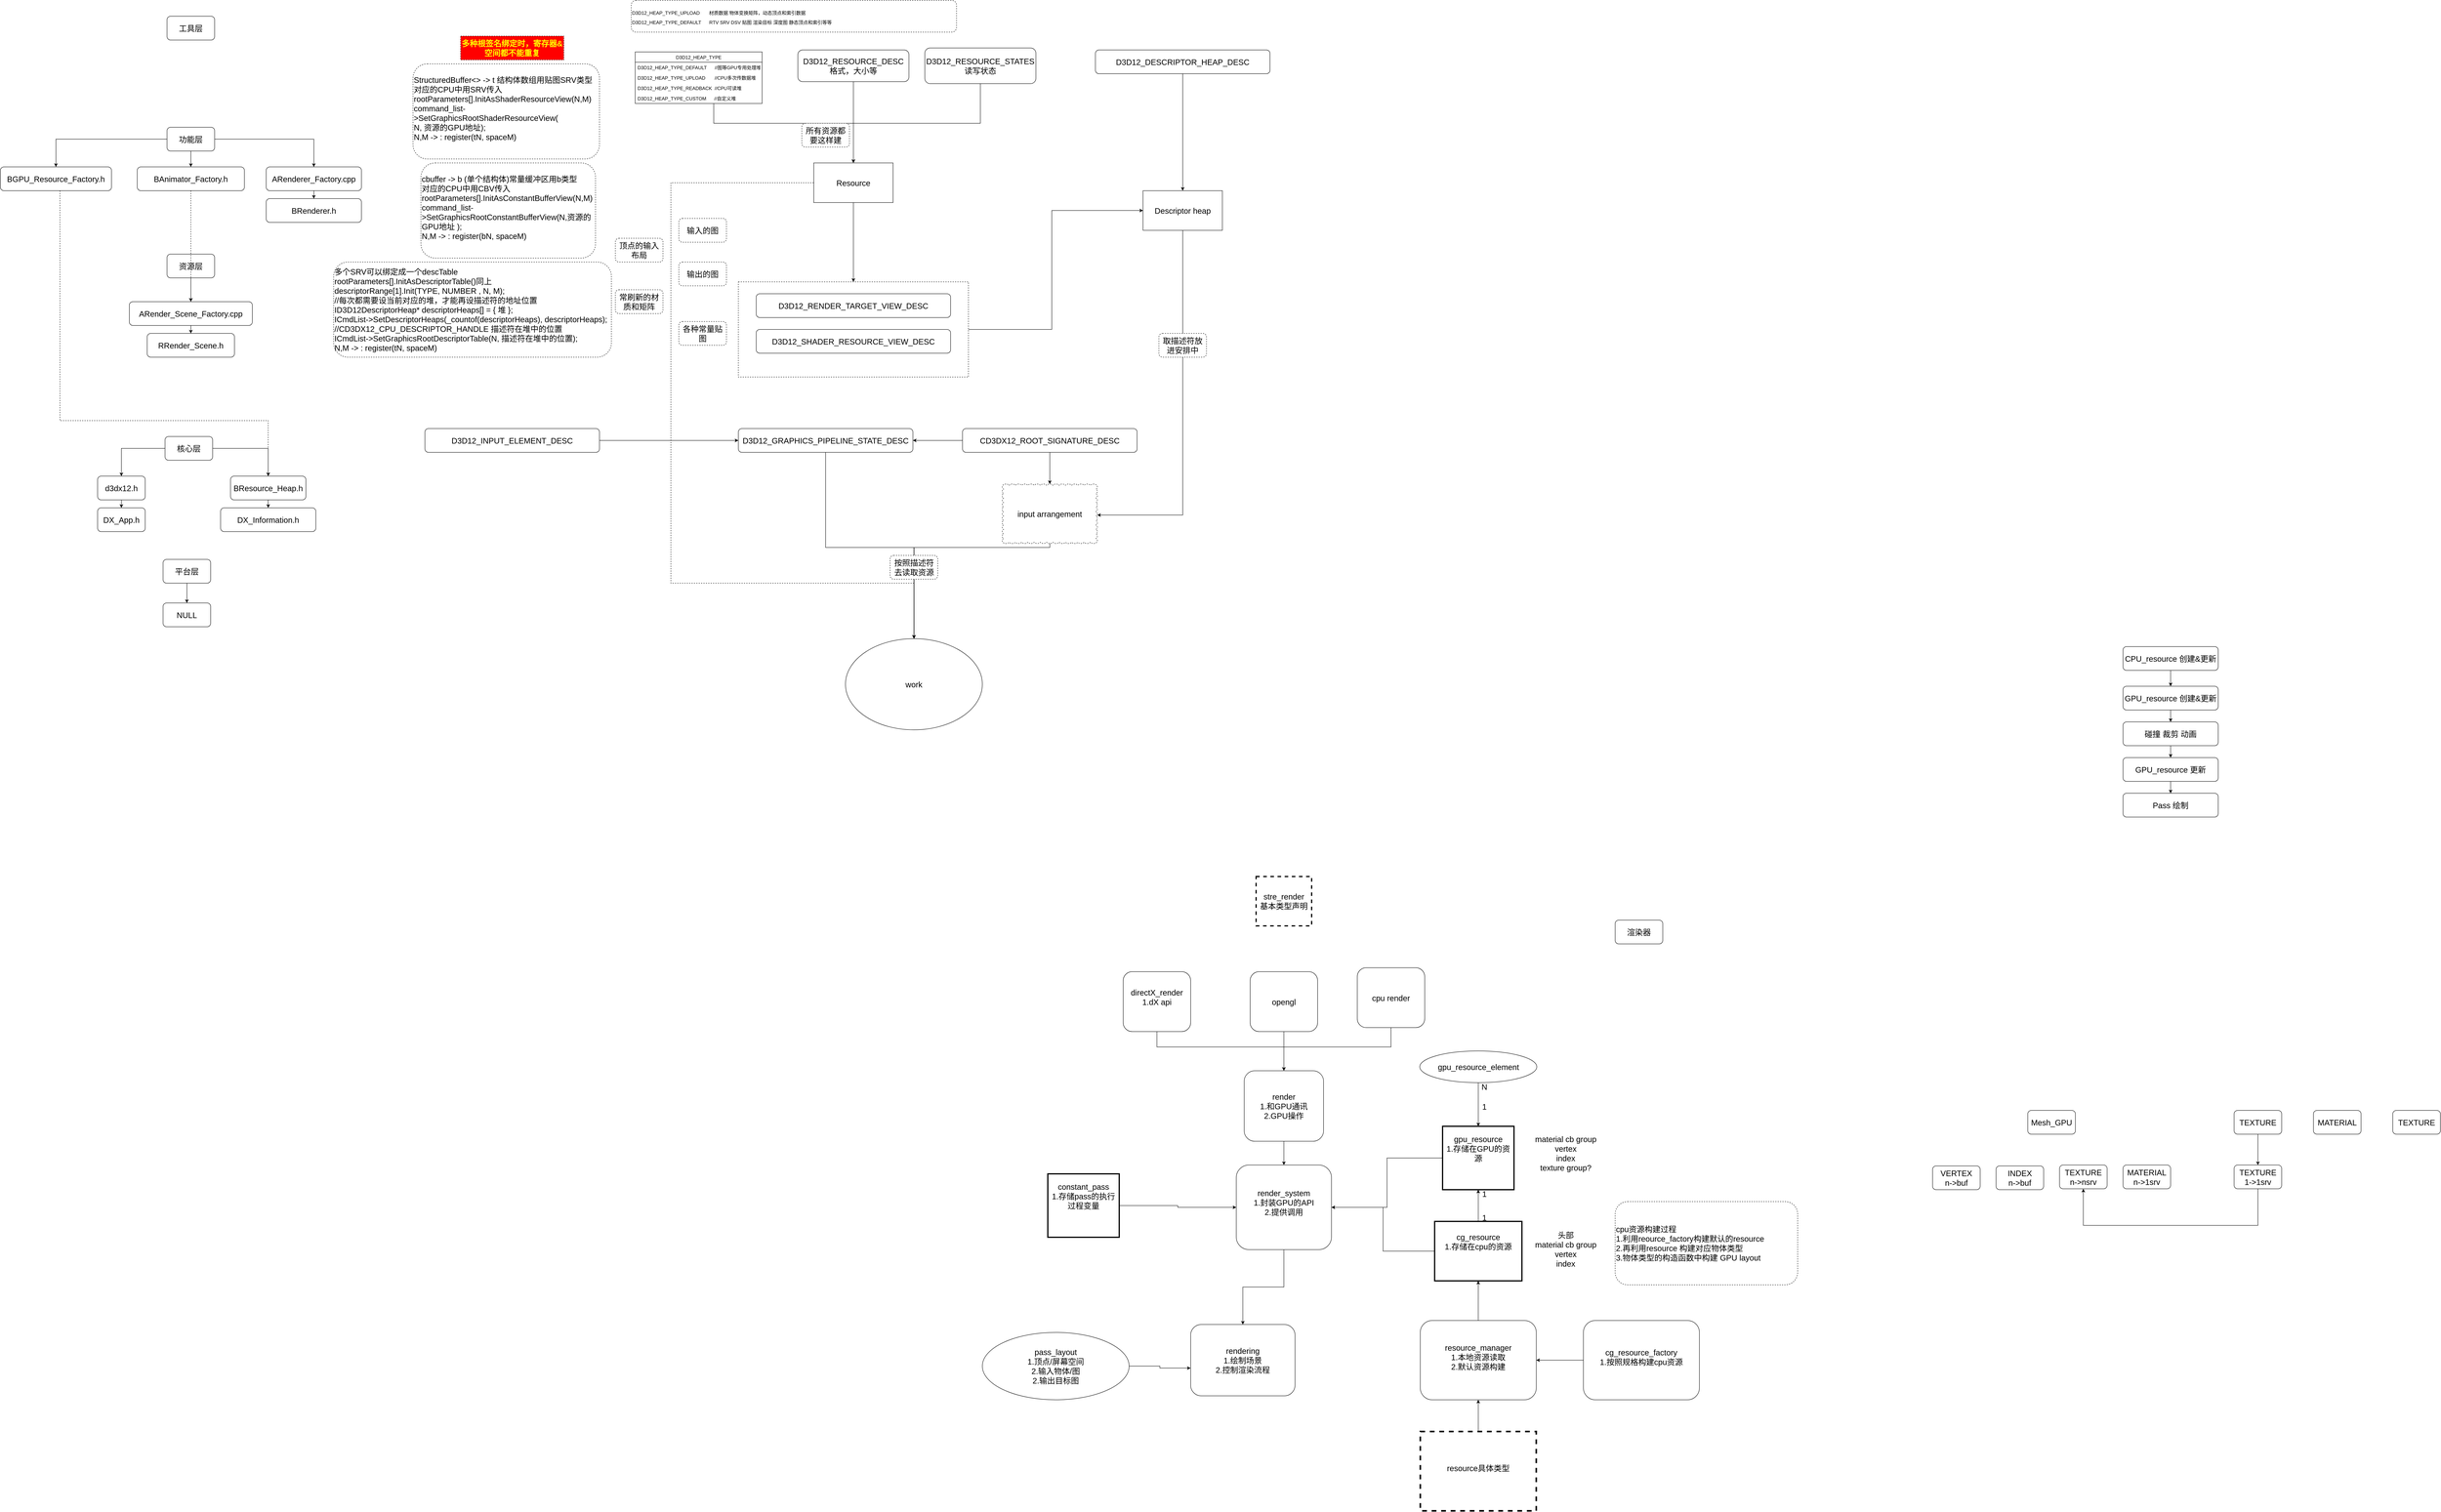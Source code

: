 <mxfile version="13.0.3" type="device"><diagram id="6JqnwliyWw9I_xhXVjit" name="Page-1"><mxGraphModel dx="1755" dy="672" grid="1" gridSize="10" guides="1" tooltips="1" connect="1" arrows="1" fold="1" page="1" pageScale="1" pageWidth="850" pageHeight="1100" math="0" shadow="0"><root><mxCell id="0"/><mxCell id="1" parent="0"/><mxCell id="bqJ5oqZKjjm7lVDQa_Bh-27" style="edgeStyle=orthogonalEdgeStyle;rounded=0;orthogonalLoop=1;jettySize=auto;html=1;fontSize=20;" parent="1" source="bqJ5oqZKjjm7lVDQa_Bh-26" target="bqJ5oqZKjjm7lVDQa_Bh-24" edge="1"><mxGeometry relative="1" as="geometry"><Array as="points"><mxPoint x="2580" y="850"/><mxPoint x="2580" y="550"/></Array></mxGeometry></mxCell><mxCell id="bqJ5oqZKjjm7lVDQa_Bh-26" value="" style="verticalLabelPosition=bottom;verticalAlign=top;html=1;shape=mxgraph.basic.rect;fillColor2=none;strokeWidth=1;size=20;indent=5;fontSize=20;dashed=1;" parent="1" vertex="1"><mxGeometry x="1790" y="730" width="580" height="240" as="geometry"/></mxCell><mxCell id="32Vo-1ChROCYY1-v5yn5-1" value="&lt;p class=&quot;MsoNormal&quot;&gt;&lt;span style=&quot;mso-spacerun:'yes';font-family:宋体;mso-ascii-font-family:Calibri;&lt;br/&gt;mso-hansi-font-family:Calibri;mso-bidi-font-family:'Times New Roman';&quot;&gt;&lt;font style=&quot;font-size: 20px;&quot;&gt;工具层&lt;/font&gt;&lt;/span&gt;&lt;/p&gt;" style="rounded=1;whiteSpace=wrap;html=1;" parent="1" vertex="1"><mxGeometry x="350" y="60" width="120" height="60" as="geometry"/></mxCell><mxCell id="32Vo-1ChROCYY1-v5yn5-36" value="" style="edgeStyle=orthogonalEdgeStyle;rounded=0;orthogonalLoop=1;jettySize=auto;html=1;fontSize=20;" parent="1" source="32Vo-1ChROCYY1-v5yn5-3" target="32Vo-1ChROCYY1-v5yn5-35" edge="1"><mxGeometry relative="1" as="geometry"/></mxCell><mxCell id="32Vo-1ChROCYY1-v5yn5-37" style="edgeStyle=orthogonalEdgeStyle;rounded=0;orthogonalLoop=1;jettySize=auto;html=1;fontSize=20;" parent="1" source="32Vo-1ChROCYY1-v5yn5-3" target="32Vo-1ChROCYY1-v5yn5-33" edge="1"><mxGeometry relative="1" as="geometry"/></mxCell><mxCell id="32Vo-1ChROCYY1-v5yn5-39" value="" style="edgeStyle=orthogonalEdgeStyle;rounded=0;orthogonalLoop=1;jettySize=auto;html=1;fontSize=20;" parent="1" source="32Vo-1ChROCYY1-v5yn5-3" target="32Vo-1ChROCYY1-v5yn5-38" edge="1"><mxGeometry relative="1" as="geometry"/></mxCell><mxCell id="32Vo-1ChROCYY1-v5yn5-3" value="&lt;p class=&quot;MsoNormal&quot;&gt;&lt;span style=&quot;font-size: 20px;&quot;&gt;功能层&lt;/span&gt;&lt;br&gt;&lt;/p&gt;" style="rounded=1;whiteSpace=wrap;html=1;" parent="1" vertex="1"><mxGeometry x="350" y="340" width="120" height="60" as="geometry"/></mxCell><mxCell id="32Vo-1ChROCYY1-v5yn5-24" value="" style="edgeStyle=orthogonalEdgeStyle;rounded=0;orthogonalLoop=1;jettySize=auto;html=1;fontSize=20;" parent="1" source="32Vo-1ChROCYY1-v5yn5-5" target="32Vo-1ChROCYY1-v5yn5-23" edge="1"><mxGeometry relative="1" as="geometry"/></mxCell><mxCell id="32Vo-1ChROCYY1-v5yn5-41" value="" style="edgeStyle=orthogonalEdgeStyle;rounded=0;orthogonalLoop=1;jettySize=auto;html=1;fontSize=20;" parent="1" source="32Vo-1ChROCYY1-v5yn5-5" target="32Vo-1ChROCYY1-v5yn5-40" edge="1"><mxGeometry relative="1" as="geometry"/></mxCell><mxCell id="32Vo-1ChROCYY1-v5yn5-5" value="&lt;p class=&quot;MsoNormal&quot;&gt;&lt;span style=&quot;font-size: 20px;&quot;&gt;资源层&lt;/span&gt;&lt;br&gt;&lt;/p&gt;" style="rounded=1;whiteSpace=wrap;html=1;" parent="1" vertex="1"><mxGeometry x="350" y="660" width="120" height="60" as="geometry"/></mxCell><mxCell id="32Vo-1ChROCYY1-v5yn5-14" value="" style="edgeStyle=orthogonalEdgeStyle;rounded=0;orthogonalLoop=1;jettySize=auto;html=1;fontSize=20;" parent="1" source="32Vo-1ChROCYY1-v5yn5-7" target="32Vo-1ChROCYY1-v5yn5-13" edge="1"><mxGeometry relative="1" as="geometry"/></mxCell><mxCell id="32Vo-1ChROCYY1-v5yn5-16" value="" style="edgeStyle=orthogonalEdgeStyle;rounded=0;orthogonalLoop=1;jettySize=auto;html=1;fontSize=20;" parent="1" source="32Vo-1ChROCYY1-v5yn5-7" target="32Vo-1ChROCYY1-v5yn5-15" edge="1"><mxGeometry relative="1" as="geometry"/></mxCell><mxCell id="32Vo-1ChROCYY1-v5yn5-18" value="" style="edgeStyle=orthogonalEdgeStyle;rounded=0;orthogonalLoop=1;jettySize=auto;html=1;fontSize=20;" parent="1" source="32Vo-1ChROCYY1-v5yn5-7" target="32Vo-1ChROCYY1-v5yn5-17" edge="1"><mxGeometry relative="1" as="geometry"/></mxCell><mxCell id="32Vo-1ChROCYY1-v5yn5-31" style="edgeStyle=orthogonalEdgeStyle;rounded=0;orthogonalLoop=1;jettySize=auto;html=1;fontSize=20;" parent="1" source="32Vo-1ChROCYY1-v5yn5-7" target="32Vo-1ChROCYY1-v5yn5-30" edge="1"><mxGeometry relative="1" as="geometry"/></mxCell><mxCell id="bqJ5oqZKjjm7lVDQa_Bh-20" style="edgeStyle=orthogonalEdgeStyle;rounded=0;orthogonalLoop=1;jettySize=auto;html=1;fontSize=20;" parent="1" source="bqJ5oqZKjjm7lVDQa_Bh-15" target="bqJ5oqZKjjm7lVDQa_Bh-12" edge="1"><mxGeometry relative="1" as="geometry"><Array as="points"><mxPoint x="1728" y="330"/><mxPoint x="2080" y="330"/></Array></mxGeometry></mxCell><mxCell id="32Vo-1ChROCYY1-v5yn5-7" value="&lt;p class=&quot;MsoNormal&quot;&gt;&lt;span style=&quot;font-size: 20px;&quot;&gt;核心层&lt;/span&gt;&lt;br&gt;&lt;/p&gt;" style="rounded=1;whiteSpace=wrap;html=1;" parent="1" vertex="1"><mxGeometry x="345" y="1120" width="120" height="60" as="geometry"/></mxCell><mxCell id="32Vo-1ChROCYY1-v5yn5-12" value="" style="edgeStyle=orthogonalEdgeStyle;rounded=0;orthogonalLoop=1;jettySize=auto;html=1;fontSize=20;" parent="1" source="32Vo-1ChROCYY1-v5yn5-9" target="32Vo-1ChROCYY1-v5yn5-11" edge="1"><mxGeometry relative="1" as="geometry"/></mxCell><mxCell id="32Vo-1ChROCYY1-v5yn5-9" value="&lt;p class=&quot;MsoNormal&quot;&gt;&lt;span style=&quot;font-size: 20px;&quot;&gt;平台层&lt;/span&gt;&lt;br&gt;&lt;/p&gt;" style="rounded=1;whiteSpace=wrap;html=1;" parent="1" vertex="1"><mxGeometry x="340" y="1430" width="120" height="60" as="geometry"/></mxCell><mxCell id="32Vo-1ChROCYY1-v5yn5-11" value="&lt;font style=&quot;font-size: 20px;&quot;&gt;NULL&lt;/font&gt;" style="whiteSpace=wrap;html=1;rounded=1;" parent="1" vertex="1"><mxGeometry x="340" y="1540" width="120" height="60" as="geometry"/></mxCell><mxCell id="32Vo-1ChROCYY1-v5yn5-13" value="&lt;p class=&quot;MsoNormal&quot;&gt;&lt;span style=&quot;font-size: 20px;&quot;&gt;d3dx12.h&lt;/span&gt;&lt;br&gt;&lt;/p&gt;" style="rounded=1;whiteSpace=wrap;html=1;" parent="1" vertex="1"><mxGeometry x="175" y="1220" width="120" height="60" as="geometry"/></mxCell><mxCell id="32Vo-1ChROCYY1-v5yn5-15" value="&lt;p class=&quot;MsoNormal&quot;&gt;&lt;span style=&quot;font-size: 20px;&quot;&gt;DX_App.h&lt;/span&gt;&lt;br&gt;&lt;/p&gt;" style="rounded=1;whiteSpace=wrap;html=1;" parent="1" vertex="1"><mxGeometry x="175" y="1300" width="120" height="60" as="geometry"/></mxCell><mxCell id="32Vo-1ChROCYY1-v5yn5-17" value="&lt;p class=&quot;MsoNormal&quot;&gt;&lt;span style=&quot;font-size: 20px;&quot;&gt;DX_Information.h&lt;/span&gt;&lt;br&gt;&lt;/p&gt;" style="rounded=1;whiteSpace=wrap;html=1;" parent="1" vertex="1"><mxGeometry x="485" y="1300" width="240" height="60" as="geometry"/></mxCell><mxCell id="32Vo-1ChROCYY1-v5yn5-23" value="&lt;p class=&quot;MsoNormal&quot;&gt;&lt;span style=&quot;font-size: 20px;&quot;&gt;RRender_Scene.h&lt;/span&gt;&lt;br&gt;&lt;/p&gt;" style="rounded=1;whiteSpace=wrap;html=1;" parent="1" vertex="1"><mxGeometry x="300" y="860" width="220" height="60" as="geometry"/></mxCell><mxCell id="32Vo-1ChROCYY1-v5yn5-30" value="&lt;p class=&quot;MsoNormal&quot;&gt;&lt;span style=&quot;font-size: 20px;&quot;&gt;BResource_Heap.h&lt;/span&gt;&lt;br&gt;&lt;/p&gt;" style="rounded=1;whiteSpace=wrap;html=1;" parent="1" vertex="1"><mxGeometry x="510" y="1220" width="190" height="60" as="geometry"/></mxCell><mxCell id="32Vo-1ChROCYY1-v5yn5-46" style="edgeStyle=orthogonalEdgeStyle;rounded=0;orthogonalLoop=1;jettySize=auto;html=1;fontSize=20;dashed=1;" parent="1" source="32Vo-1ChROCYY1-v5yn5-33" target="32Vo-1ChROCYY1-v5yn5-30" edge="1"><mxGeometry relative="1" as="geometry"><Array as="points"><mxPoint x="80" y="1080"/><mxPoint x="605" y="1080"/></Array></mxGeometry></mxCell><mxCell id="32Vo-1ChROCYY1-v5yn5-33" value="&lt;p class=&quot;MsoNormal&quot;&gt;&lt;span style=&quot;font-size: 20px;&quot;&gt;BGPU_Resource_Factory.h&lt;/span&gt;&lt;br&gt;&lt;/p&gt;" style="rounded=1;whiteSpace=wrap;html=1;" parent="1" vertex="1"><mxGeometry x="-70" y="440" width="280" height="60" as="geometry"/></mxCell><mxCell id="32Vo-1ChROCYY1-v5yn5-47" style="edgeStyle=orthogonalEdgeStyle;rounded=0;orthogonalLoop=1;jettySize=auto;html=1;dashed=1;fontSize=20;" parent="1" source="32Vo-1ChROCYY1-v5yn5-35" target="32Vo-1ChROCYY1-v5yn5-40" edge="1"><mxGeometry relative="1" as="geometry"/></mxCell><mxCell id="32Vo-1ChROCYY1-v5yn5-35" value="&lt;p class=&quot;MsoNormal&quot;&gt;&lt;span style=&quot;font-size: 20px;&quot;&gt;BAnimator_Factory.h&lt;/span&gt;&lt;br&gt;&lt;/p&gt;" style="rounded=1;whiteSpace=wrap;html=1;" parent="1" vertex="1"><mxGeometry x="275" y="440" width="270" height="60" as="geometry"/></mxCell><mxCell id="32Vo-1ChROCYY1-v5yn5-45" value="" style="edgeStyle=orthogonalEdgeStyle;rounded=0;orthogonalLoop=1;jettySize=auto;html=1;fontSize=20;" parent="1" source="32Vo-1ChROCYY1-v5yn5-38" target="32Vo-1ChROCYY1-v5yn5-44" edge="1"><mxGeometry relative="1" as="geometry"/></mxCell><mxCell id="32Vo-1ChROCYY1-v5yn5-38" value="&lt;p class=&quot;MsoNormal&quot;&gt;&lt;span style=&quot;font-size: 20px;&quot;&gt;ARenderer_Factory.cpp&lt;/span&gt;&lt;br&gt;&lt;/p&gt;" style="rounded=1;whiteSpace=wrap;html=1;" parent="1" vertex="1"><mxGeometry x="600" y="440" width="240" height="60" as="geometry"/></mxCell><mxCell id="32Vo-1ChROCYY1-v5yn5-40" value="&lt;p class=&quot;MsoNormal&quot;&gt;&lt;span style=&quot;font-size: 20px;&quot;&gt;ARender_Scene_Factory.cpp&lt;/span&gt;&lt;br&gt;&lt;/p&gt;" style="rounded=1;whiteSpace=wrap;html=1;" parent="1" vertex="1"><mxGeometry x="255" y="780" width="310" height="60" as="geometry"/></mxCell><mxCell id="32Vo-1ChROCYY1-v5yn5-44" value="&lt;p class=&quot;MsoNormal&quot;&gt;&lt;span style=&quot;font-size: 20px;&quot;&gt;BRenderer.h&lt;/span&gt;&lt;br&gt;&lt;/p&gt;" style="rounded=1;whiteSpace=wrap;html=1;" parent="1" vertex="1"><mxGeometry x="600" y="520" width="240" height="60" as="geometry"/></mxCell><mxCell id="bqJ5oqZKjjm7lVDQa_Bh-22" style="edgeStyle=orthogonalEdgeStyle;rounded=0;orthogonalLoop=1;jettySize=auto;html=1;fontSize=20;" parent="1" source="bqJ5oqZKjjm7lVDQa_Bh-1" target="bqJ5oqZKjjm7lVDQa_Bh-12" edge="1"><mxGeometry relative="1" as="geometry"/></mxCell><mxCell id="bqJ5oqZKjjm7lVDQa_Bh-1" value="&lt;font style=&quot;font-size: 20px&quot;&gt;D3D12_RESOURCE_DESC&lt;br&gt;格式，大小等&lt;br&gt;&lt;/font&gt;" style="rounded=1;whiteSpace=wrap;html=1;" parent="1" vertex="1"><mxGeometry x="1940" y="145" width="280" height="80" as="geometry"/></mxCell><mxCell id="bqJ5oqZKjjm7lVDQa_Bh-21" style="edgeStyle=orthogonalEdgeStyle;rounded=0;orthogonalLoop=1;jettySize=auto;html=1;fontSize=20;" parent="1" source="bqJ5oqZKjjm7lVDQa_Bh-2" target="bqJ5oqZKjjm7lVDQa_Bh-12" edge="1"><mxGeometry relative="1" as="geometry"><Array as="points"><mxPoint x="2400" y="330"/><mxPoint x="2080" y="330"/></Array></mxGeometry></mxCell><mxCell id="bqJ5oqZKjjm7lVDQa_Bh-2" value="&lt;font style=&quot;font-size: 20px&quot;&gt;D3D12_RESOURCE_STATES&lt;br&gt;读写状态&lt;br&gt;&lt;/font&gt;" style="rounded=1;whiteSpace=wrap;html=1;" parent="1" vertex="1"><mxGeometry x="2260" y="140" width="280" height="90" as="geometry"/></mxCell><mxCell id="bqJ5oqZKjjm7lVDQa_Bh-4" value="&lt;font style=&quot;font-size: 20px&quot;&gt;D3D12_RENDER_TARGET_VIEW_DESC&lt;/font&gt;" style="rounded=1;whiteSpace=wrap;html=1;" parent="1" vertex="1"><mxGeometry x="1835" y="760" width="490" height="60" as="geometry"/></mxCell><mxCell id="bqJ5oqZKjjm7lVDQa_Bh-5" value="&lt;font style=&quot;font-size: 20px&quot;&gt;D3D12_SHADER_RESOURCE_VIEW_DESC&lt;/font&gt;" style="rounded=1;whiteSpace=wrap;html=1;" parent="1" vertex="1"><mxGeometry x="1835" y="850" width="490" height="60" as="geometry"/></mxCell><mxCell id="bqJ5oqZKjjm7lVDQa_Bh-25" style="edgeStyle=orthogonalEdgeStyle;rounded=0;orthogonalLoop=1;jettySize=auto;html=1;fontSize=20;" parent="1" source="bqJ5oqZKjjm7lVDQa_Bh-7" target="bqJ5oqZKjjm7lVDQa_Bh-24" edge="1"><mxGeometry relative="1" as="geometry"/></mxCell><mxCell id="bqJ5oqZKjjm7lVDQa_Bh-7" value="&lt;font style=&quot;font-size: 20px&quot;&gt;D3D12_DESCRIPTOR_HEAP_DESC&lt;/font&gt;" style="rounded=1;whiteSpace=wrap;html=1;" parent="1" vertex="1"><mxGeometry x="2690" y="145" width="440" height="60" as="geometry"/></mxCell><mxCell id="bqJ5oqZKjjm7lVDQa_Bh-11" style="edgeStyle=orthogonalEdgeStyle;rounded=0;orthogonalLoop=1;jettySize=auto;html=1;" parent="1" source="bqJ5oqZKjjm7lVDQa_Bh-9" target="bqJ5oqZKjjm7lVDQa_Bh-10" edge="1"><mxGeometry relative="1" as="geometry"/></mxCell><mxCell id="bqJ5oqZKjjm7lVDQa_Bh-30" style="edgeStyle=orthogonalEdgeStyle;rounded=0;orthogonalLoop=1;jettySize=auto;html=1;fontSize=20;" parent="1" source="bqJ5oqZKjjm7lVDQa_Bh-9" target="bqJ5oqZKjjm7lVDQa_Bh-29" edge="1"><mxGeometry relative="1" as="geometry"/></mxCell><mxCell id="bqJ5oqZKjjm7lVDQa_Bh-9" value="&lt;font style=&quot;font-size: 20px&quot;&gt;CD3DX12_ROOT_SIGNATURE_DESC&lt;/font&gt;" style="rounded=1;whiteSpace=wrap;html=1;" parent="1" vertex="1"><mxGeometry x="2355" y="1100" width="440" height="60" as="geometry"/></mxCell><mxCell id="bqJ5oqZKjjm7lVDQa_Bh-46" style="edgeStyle=orthogonalEdgeStyle;rounded=0;orthogonalLoop=1;jettySize=auto;html=1;entryX=0.5;entryY=0;entryDx=0;entryDy=0;fontSize=20;" parent="1" source="bqJ5oqZKjjm7lVDQa_Bh-10" target="bqJ5oqZKjjm7lVDQa_Bh-37" edge="1"><mxGeometry relative="1" as="geometry"><Array as="points"><mxPoint x="2010" y="1400"/><mxPoint x="2233" y="1400"/></Array></mxGeometry></mxCell><mxCell id="bqJ5oqZKjjm7lVDQa_Bh-10" value="&lt;font style=&quot;font-size: 20px&quot;&gt;D3D12_GRAPHICS_PIPELINE_STATE_DESC&lt;/font&gt;" style="rounded=1;whiteSpace=wrap;html=1;" parent="1" vertex="1"><mxGeometry x="1790" y="1100" width="440" height="60" as="geometry"/></mxCell><mxCell id="bqJ5oqZKjjm7lVDQa_Bh-34" style="edgeStyle=orthogonalEdgeStyle;rounded=0;orthogonalLoop=1;jettySize=auto;html=1;fontSize=20;" parent="1" source="bqJ5oqZKjjm7lVDQa_Bh-12" target="bqJ5oqZKjjm7lVDQa_Bh-26" edge="1"><mxGeometry relative="1" as="geometry"/></mxCell><mxCell id="bqJ5oqZKjjm7lVDQa_Bh-36" style="edgeStyle=orthogonalEdgeStyle;rounded=0;orthogonalLoop=1;jettySize=auto;html=1;fontSize=20;dashed=1;entryX=0.5;entryY=0;entryDx=0;entryDy=0;" parent="1" source="bqJ5oqZKjjm7lVDQa_Bh-12" target="bqJ5oqZKjjm7lVDQa_Bh-37" edge="1"><mxGeometry relative="1" as="geometry"><mxPoint x="1670" y="1260" as="targetPoint"/><Array as="points"><mxPoint x="1620" y="480"/><mxPoint x="1620" y="1490"/><mxPoint x="2233" y="1490"/></Array></mxGeometry></mxCell><mxCell id="bqJ5oqZKjjm7lVDQa_Bh-12" value="&lt;font style=&quot;font-size: 20px&quot;&gt;Resource&lt;br&gt;&lt;/font&gt;" style="rounded=0;whiteSpace=wrap;html=1;" parent="1" vertex="1"><mxGeometry x="1980" y="430" width="200" height="100" as="geometry"/></mxCell><mxCell id="bqJ5oqZKjjm7lVDQa_Bh-31" style="edgeStyle=orthogonalEdgeStyle;rounded=0;orthogonalLoop=1;jettySize=auto;html=1;entryX=0.998;entryY=0.522;entryDx=0;entryDy=0;entryPerimeter=0;fontSize=20;" parent="1" source="bqJ5oqZKjjm7lVDQa_Bh-24" target="bqJ5oqZKjjm7lVDQa_Bh-29" edge="1"><mxGeometry relative="1" as="geometry"><Array as="points"><mxPoint x="2910" y="1318"/></Array></mxGeometry></mxCell><mxCell id="bqJ5oqZKjjm7lVDQa_Bh-24" value="&lt;span style=&quot;font-size: 20px&quot;&gt;Descriptor heap&lt;/span&gt;" style="rounded=0;whiteSpace=wrap;html=1;" parent="1" vertex="1"><mxGeometry x="2810" y="500" width="200" height="100" as="geometry"/></mxCell><mxCell id="bqJ5oqZKjjm7lVDQa_Bh-39" style="edgeStyle=orthogonalEdgeStyle;rounded=0;orthogonalLoop=1;jettySize=auto;html=1;fontSize=20;" parent="1" source="bqJ5oqZKjjm7lVDQa_Bh-29" target="bqJ5oqZKjjm7lVDQa_Bh-37" edge="1"><mxGeometry relative="1" as="geometry"><Array as="points"><mxPoint x="2575" y="1400"/><mxPoint x="2233" y="1400"/></Array></mxGeometry></mxCell><mxCell id="bqJ5oqZKjjm7lVDQa_Bh-29" value="input arrangement" style="whiteSpace=wrap;html=1;shape=mxgraph.basic.cloud_rect;dashed=1;fontSize=20;" parent="1" vertex="1"><mxGeometry x="2455" y="1240" width="240" height="150" as="geometry"/></mxCell><mxCell id="bqJ5oqZKjjm7lVDQa_Bh-33" value="取描述符放进安排中" style="rounded=1;whiteSpace=wrap;html=1;dashed=1;fontSize=20;" parent="1" vertex="1"><mxGeometry x="2850" y="860" width="120" height="60" as="geometry"/></mxCell><mxCell id="bqJ5oqZKjjm7lVDQa_Bh-37" value="work" style="ellipse;whiteSpace=wrap;html=1;fontSize=20;" parent="1" vertex="1"><mxGeometry x="2060" y="1630" width="345" height="230" as="geometry"/></mxCell><mxCell id="bqJ5oqZKjjm7lVDQa_Bh-40" value="按照描述符去读取资源" style="rounded=1;whiteSpace=wrap;html=1;fontSize=20;dashed=1;" parent="1" vertex="1"><mxGeometry x="2172.5" y="1420" width="120" height="60" as="geometry"/></mxCell><mxCell id="bqJ5oqZKjjm7lVDQa_Bh-15" value="D3D12_HEAP_TYPE" style="swimlane;fontStyle=0;childLayout=stackLayout;horizontal=1;startSize=26;fillColor=none;horizontalStack=0;resizeParent=1;resizeParentMax=0;resizeLast=0;collapsible=1;marginBottom=0;" parent="1" vertex="1"><mxGeometry x="1530" y="150" width="320" height="130" as="geometry"/></mxCell><mxCell id="bqJ5oqZKjjm7lVDQa_Bh-16" value="D3D12_HEAP_TYPE_DEFAULT      //图等GPU专用处理堆" style="text;strokeColor=none;fillColor=none;align=left;verticalAlign=top;spacingLeft=4;spacingRight=4;overflow=hidden;rotatable=0;points=[[0,0.5],[1,0.5]];portConstraint=eastwest;" parent="bqJ5oqZKjjm7lVDQa_Bh-15" vertex="1"><mxGeometry y="26" width="320" height="26" as="geometry"/></mxCell><mxCell id="bqJ5oqZKjjm7lVDQa_Bh-17" value="D3D12_HEAP_TYPE_UPLOAD       //CPU多次传数据堆" style="text;strokeColor=none;fillColor=none;align=left;verticalAlign=top;spacingLeft=4;spacingRight=4;overflow=hidden;rotatable=0;points=[[0,0.5],[1,0.5]];portConstraint=eastwest;" parent="bqJ5oqZKjjm7lVDQa_Bh-15" vertex="1"><mxGeometry y="52" width="320" height="26" as="geometry"/></mxCell><mxCell id="bqJ5oqZKjjm7lVDQa_Bh-18" value="D3D12_HEAP_TYPE_READBACK  //CPU可读堆" style="text;strokeColor=none;fillColor=none;align=left;verticalAlign=top;spacingLeft=4;spacingRight=4;overflow=hidden;rotatable=0;points=[[0,0.5],[1,0.5]];portConstraint=eastwest;" parent="bqJ5oqZKjjm7lVDQa_Bh-15" vertex="1"><mxGeometry y="78" width="320" height="26" as="geometry"/></mxCell><mxCell id="bqJ5oqZKjjm7lVDQa_Bh-19" value="D3D12_HEAP_TYPE_CUSTOM      //自定义堆" style="text;strokeColor=none;fillColor=none;align=left;verticalAlign=top;spacingLeft=4;spacingRight=4;overflow=hidden;rotatable=0;points=[[0,0.5],[1,0.5]];portConstraint=eastwest;" parent="bqJ5oqZKjjm7lVDQa_Bh-15" vertex="1"><mxGeometry y="104" width="320" height="26" as="geometry"/></mxCell><mxCell id="bqJ5oqZKjjm7lVDQa_Bh-41" value="&lt;span style=&quot;font-size: 12px&quot;&gt;D3D12_HEAP_TYPE_UPLOAD&amp;nbsp; &amp;nbsp; &amp;nbsp; &amp;nbsp;材质数据 物体变换矩阵，动态顶点和索引数据&lt;br&gt;&lt;/span&gt;&lt;span style=&quot;font-size: 12px&quot;&gt;D3D12_HEAP_TYPE_DEFAULT&amp;nbsp; &amp;nbsp; &amp;nbsp; RTV SRV DSV 贴图 渲染目标 深度图 静态顶点和索引等等&lt;/span&gt;&lt;span style=&quot;font-size: 12px&quot;&gt;&lt;br&gt;&lt;/span&gt;" style="rounded=1;whiteSpace=wrap;html=1;dashed=1;fontSize=20;align=left;" parent="1" vertex="1"><mxGeometry x="1520" y="20" width="820" height="80" as="geometry"/></mxCell><mxCell id="bqJ5oqZKjjm7lVDQa_Bh-45" style="edgeStyle=orthogonalEdgeStyle;rounded=0;orthogonalLoop=1;jettySize=auto;html=1;fontSize=20;" parent="1" source="bqJ5oqZKjjm7lVDQa_Bh-43" target="bqJ5oqZKjjm7lVDQa_Bh-10" edge="1"><mxGeometry relative="1" as="geometry"/></mxCell><mxCell id="bqJ5oqZKjjm7lVDQa_Bh-43" value="&lt;span style=&quot;font-size: 20px ; text-align: left&quot;&gt;D3D12_INPUT_ELEMENT_DESC&lt;/span&gt;" style="rounded=1;whiteSpace=wrap;html=1;" parent="1" vertex="1"><mxGeometry x="1000" y="1100" width="440" height="60" as="geometry"/></mxCell><mxCell id="bqJ5oqZKjjm7lVDQa_Bh-47" value="顶点的输入布局" style="rounded=1;whiteSpace=wrap;html=1;dashed=1;fontSize=20;" parent="1" vertex="1"><mxGeometry x="1480" y="620" width="120" height="60" as="geometry"/></mxCell><mxCell id="bqJ5oqZKjjm7lVDQa_Bh-48" value="输出的图" style="rounded=1;whiteSpace=wrap;html=1;dashed=1;fontSize=20;" parent="1" vertex="1"><mxGeometry x="1640" y="680" width="120" height="60" as="geometry"/></mxCell><mxCell id="bqJ5oqZKjjm7lVDQa_Bh-49" value="常刷新的材质和矩阵" style="rounded=1;whiteSpace=wrap;html=1;dashed=1;fontSize=20;" parent="1" vertex="1"><mxGeometry x="1480" y="750" width="120" height="60" as="geometry"/></mxCell><mxCell id="bqJ5oqZKjjm7lVDQa_Bh-50" value="各种常量贴图" style="rounded=1;whiteSpace=wrap;html=1;dashed=1;fontSize=20;" parent="1" vertex="1"><mxGeometry x="1640" y="830" width="120" height="60" as="geometry"/></mxCell><mxCell id="bqJ5oqZKjjm7lVDQa_Bh-54" value="输入的图" style="rounded=1;whiteSpace=wrap;html=1;dashed=1;fontSize=20;" parent="1" vertex="1"><mxGeometry x="1640" y="570" width="120" height="60" as="geometry"/></mxCell><mxCell id="bqJ5oqZKjjm7lVDQa_Bh-56" value="所有资源都要这样建" style="rounded=1;whiteSpace=wrap;html=1;dashed=1;fontSize=20;" parent="1" vertex="1"><mxGeometry x="1950" y="330" width="120" height="60" as="geometry"/></mxCell><mxCell id="ugb6irHMdCluiZNt-ql1-1" value="&lt;font&gt;&lt;span style=&quot;font-size: 20px&quot;&gt;StructuredBuffer&amp;lt;&amp;gt; -&amp;gt; t 结构体数组用贴图SRV类型&lt;/span&gt;&lt;br&gt;&lt;span style=&quot;font-size: 20px&quot;&gt;对应的CPU中用SRV传入&lt;/span&gt;&lt;br&gt;&lt;span style=&quot;font-size: 20px&quot;&gt;rootParameters[].InitAsShaderResourceView(N,M)&lt;br&gt;&lt;/span&gt;&lt;div&gt;&lt;span style=&quot;font-size: 20px&quot;&gt;&lt;span&gt;&#9;&#9;&#9;&#9;&lt;/span&gt;command_list-&amp;gt;SetGraphicsRootShaderResourceView(&lt;/span&gt;&lt;/div&gt;&lt;div&gt;&lt;span style=&quot;font-size: 20px&quot;&gt;&lt;span&gt;&#9;&#9;&#9;&#9;&#9;&lt;/span&gt;N, 资源的GPU地址);&lt;/span&gt;&lt;/div&gt;&lt;span style=&quot;font-size: 20px&quot;&gt;N,M -&amp;gt;&amp;nbsp;: register(tN, spaceM)&lt;/span&gt;&lt;br&gt;&lt;br&gt;&lt;/font&gt;" style="rounded=1;whiteSpace=wrap;html=1;dashed=1;align=left;" parent="1" vertex="1"><mxGeometry x="970" y="180" width="470" height="240" as="geometry"/></mxCell><mxCell id="ugb6irHMdCluiZNt-ql1-3" value="&lt;font&gt;&lt;span style=&quot;font-size: 20px&quot;&gt;cbuffer -&amp;gt; b (单个结构体)常量缓冲区用b类型&lt;/span&gt;&lt;br&gt;&lt;span style=&quot;font-size: 20px&quot;&gt;对应的CPU中用CBV传入&lt;/span&gt;&lt;br&gt;&lt;span style=&quot;font-size: 20px&quot;&gt;rootParameters[].InitAsConstantBufferView&lt;/span&gt;&lt;span style=&quot;font-size: 20px&quot;&gt;(N,M)&lt;br&gt;&lt;/span&gt;&lt;div&gt;&lt;span style=&quot;font-size: 20px&quot;&gt;command_list-&amp;gt;SetGraphicsRootConstantBufferView(N,资源的GPU地址 );&lt;/span&gt;&lt;/div&gt;&lt;span style=&quot;font-size: 20px&quot;&gt;N,M -&amp;gt;&amp;nbsp;: register(bN, spaceM)&lt;/span&gt;&lt;br&gt;&lt;br&gt;&lt;/font&gt;" style="rounded=1;whiteSpace=wrap;html=1;dashed=1;align=left;" parent="1" vertex="1"><mxGeometry x="990" y="430" width="440" height="240" as="geometry"/></mxCell><mxCell id="ugb6irHMdCluiZNt-ql1-4" value="&lt;font&gt;&lt;span style=&quot;font-size: 20px&quot;&gt;多个SRV可以绑定成一个descTable&lt;br&gt;rootParameters[].InitAsDescriptorTable()同上&lt;/span&gt;&lt;br&gt;&lt;span style=&quot;font-size: 20px&quot;&gt;descriptorRange[1].Init(TYPE, NUMBER , N, M);&lt;br&gt;&lt;/span&gt;&lt;font style=&quot;font-size: 20px&quot;&gt;//每次都需要设当前对应的堆，才能再设描述符的地址位置&lt;/font&gt;&lt;br&gt;&lt;div&gt;&lt;div&gt;&lt;span style=&quot;font-size: 20px&quot;&gt;ID3D12DescriptorHeap* descriptorHeaps[] = { 堆 };&lt;/span&gt;&lt;/div&gt;&lt;div&gt;&lt;span style=&quot;font-size: 20px&quot;&gt;ICmdList-&amp;gt;SetDescriptorHeaps(_countof(descriptorHeaps), descriptorHeaps);&lt;/span&gt;&lt;/div&gt;&lt;div&gt;&lt;span style=&quot;font-size: 20px&quot;&gt;//CD3DX12_CPU_DESCRIPTOR_HANDLE 描述符在堆中的位置&lt;/span&gt;&lt;br&gt;&lt;/div&gt;&lt;div&gt;&lt;span style=&quot;font-size: 20px&quot;&gt;ICmdList-&amp;gt;SetGraphicsRootDescriptorTable(N, 描述符在堆中的位置);&lt;/span&gt;&lt;br&gt;&lt;/div&gt;&lt;/div&gt;&lt;span style=&quot;font-size: 20px&quot;&gt;N,M -&amp;gt;&amp;nbsp;: register(tN, spaceM)&lt;/span&gt;&lt;br&gt;&lt;/font&gt;" style="rounded=1;whiteSpace=wrap;html=1;dashed=1;align=left;" parent="1" vertex="1"><mxGeometry x="770" y="680" width="700" height="240" as="geometry"/></mxCell><mxCell id="ugb6irHMdCluiZNt-ql1-6" value="&lt;font style=&quot;font-size: 20px&quot; color=&quot;#ffff00&quot;&gt;&lt;b&gt;多种根签名绑定时，寄存器&amp;amp;空间都不能重复&lt;/b&gt;&lt;/font&gt;" style="rounded=0;whiteSpace=wrap;html=1;dashed=1;fillColor=#FF0000;" parent="1" vertex="1"><mxGeometry x="1090" y="110" width="260" height="60" as="geometry"/></mxCell><mxCell id="EYibp0jeZ54_EaAnlyPJ-2" value="&lt;font style=&quot;font-size: 20px&quot;&gt;rendering&lt;br&gt;1.绘制场景&lt;br&gt;2.控制渲染流程&lt;br&gt;&lt;/font&gt;" style="whiteSpace=wrap;html=1;rounded=1;" parent="1" vertex="1"><mxGeometry x="2930" y="3360" width="263.08" height="180" as="geometry"/></mxCell><mxCell id="EYibp0jeZ54_EaAnlyPJ-8" value="" style="edgeStyle=orthogonalEdgeStyle;rounded=0;orthogonalLoop=1;jettySize=auto;html=1;" parent="1" source="EYibp0jeZ54_EaAnlyPJ-4" target="EYibp0jeZ54_EaAnlyPJ-7" edge="1"><mxGeometry relative="1" as="geometry"/></mxCell><mxCell id="EYibp0jeZ54_EaAnlyPJ-4" value="&lt;font style=&quot;font-size: 20px&quot;&gt;render&lt;br&gt;1.和GPU通讯&lt;br&gt;2.GPU操作&lt;br&gt;&lt;/font&gt;" style="whiteSpace=wrap;html=1;rounded=1;" parent="1" vertex="1"><mxGeometry x="3065" y="2720" width="200" height="177.78" as="geometry"/></mxCell><mxCell id="EYibp0jeZ54_EaAnlyPJ-9" style="edgeStyle=orthogonalEdgeStyle;rounded=0;orthogonalLoop=1;jettySize=auto;html=1;" parent="1" source="EYibp0jeZ54_EaAnlyPJ-7" target="EYibp0jeZ54_EaAnlyPJ-2" edge="1"><mxGeometry relative="1" as="geometry"/></mxCell><mxCell id="EYibp0jeZ54_EaAnlyPJ-7" value="&lt;font style=&quot;font-size: 20px&quot;&gt;render_system&lt;br&gt;1.封装GPU的API&lt;br&gt;2.提供调用&lt;br&gt;&lt;br&gt;&lt;/font&gt;" style="whiteSpace=wrap;html=1;rounded=1;" parent="1" vertex="1"><mxGeometry x="3045" y="2957.78" width="240" height="213.33" as="geometry"/></mxCell><mxCell id="ZezC2_WdbBGca_krV4tO-11" style="edgeStyle=orthogonalEdgeStyle;rounded=0;orthogonalLoop=1;jettySize=auto;html=1;" parent="1" source="EYibp0jeZ54_EaAnlyPJ-11" target="EYibp0jeZ54_EaAnlyPJ-4" edge="1"><mxGeometry relative="1" as="geometry"><Array as="points"><mxPoint x="2845" y="2660"/><mxPoint x="3165" y="2660"/></Array></mxGeometry></mxCell><mxCell id="EYibp0jeZ54_EaAnlyPJ-11" value="&lt;font style=&quot;font-size: 20px&quot;&gt;directX_render&lt;br&gt;1.dX api&lt;br&gt;&lt;br&gt;&lt;/font&gt;" style="whiteSpace=wrap;html=1;rounded=1;" parent="1" vertex="1"><mxGeometry x="2760" y="2470" width="170" height="151.11" as="geometry"/></mxCell><mxCell id="EYibp0jeZ54_EaAnlyPJ-14" style="edgeStyle=orthogonalEdgeStyle;rounded=0;orthogonalLoop=1;jettySize=auto;html=1;" parent="1" source="EYibp0jeZ54_EaAnlyPJ-13" target="EYibp0jeZ54_EaAnlyPJ-7" edge="1"><mxGeometry relative="1" as="geometry"/></mxCell><mxCell id="EYibp0jeZ54_EaAnlyPJ-13" value="&lt;font style=&quot;font-size: 20px&quot;&gt;constant_pass&lt;br&gt;1.存储pass的执行过程变量&lt;br&gt;&lt;br&gt;&lt;br&gt;&lt;/font&gt;" style="whiteSpace=wrap;html=1;rounded=0;strokeWidth=3;" parent="1" vertex="1"><mxGeometry x="2570" y="2980" width="180" height="160" as="geometry"/></mxCell><mxCell id="EYibp0jeZ54_EaAnlyPJ-16" style="edgeStyle=orthogonalEdgeStyle;rounded=0;orthogonalLoop=1;jettySize=auto;html=1;" parent="1" source="EYibp0jeZ54_EaAnlyPJ-15" target="EYibp0jeZ54_EaAnlyPJ-7" edge="1"><mxGeometry relative="1" as="geometry"/></mxCell><mxCell id="EYibp0jeZ54_EaAnlyPJ-15" value="&lt;font style=&quot;font-size: 20px&quot;&gt;gpu_resource&lt;br&gt;1.存储在GPU的资源&lt;br&gt;&lt;br&gt;&lt;br&gt;&lt;/font&gt;" style="whiteSpace=wrap;html=1;rounded=0;strokeWidth=3;" parent="1" vertex="1"><mxGeometry x="3565" y="2860" width="180" height="160" as="geometry"/></mxCell><mxCell id="ZezC2_WdbBGca_krV4tO-22" style="edgeStyle=orthogonalEdgeStyle;rounded=0;orthogonalLoop=1;jettySize=auto;html=1;entryX=0.5;entryY=1;entryDx=0;entryDy=0;" parent="1" source="EYibp0jeZ54_EaAnlyPJ-17" target="ZezC2_WdbBGca_krV4tO-1" edge="1"><mxGeometry relative="1" as="geometry"/></mxCell><mxCell id="EYibp0jeZ54_EaAnlyPJ-17" value="&lt;font&gt;&lt;span style=&quot;font-size: 20px&quot;&gt;resource_manager&lt;br&gt;1.本地资源读取&lt;/span&gt;&lt;br&gt;&lt;span style=&quot;font-size: 20px&quot;&gt;2.默认资源构建&lt;br&gt;&lt;/span&gt;&lt;br&gt;&lt;/font&gt;" style="whiteSpace=wrap;html=1;rounded=1;" parent="1" vertex="1"><mxGeometry x="3508.84" y="3350" width="292.31" height="200" as="geometry"/></mxCell><mxCell id="EYibp0jeZ54_EaAnlyPJ-19" value="&lt;font style=&quot;font-size: 20px&quot;&gt;stre_render&lt;br&gt;基本类型声明&lt;br&gt;&lt;/font&gt;" style="whiteSpace=wrap;html=1;rounded=0;strokeWidth=3;dashed=1;" parent="1" vertex="1"><mxGeometry x="3095" y="2230" width="140" height="124.44" as="geometry"/></mxCell><mxCell id="ZezC2_WdbBGca_krV4tO-16" style="edgeStyle=orthogonalEdgeStyle;rounded=0;orthogonalLoop=1;jettySize=auto;html=1;" parent="1" source="ZezC2_WdbBGca_krV4tO-1" target="EYibp0jeZ54_EaAnlyPJ-7" edge="1"><mxGeometry relative="1" as="geometry"/></mxCell><mxCell id="ZezC2_WdbBGca_krV4tO-20" style="edgeStyle=orthogonalEdgeStyle;rounded=0;orthogonalLoop=1;jettySize=auto;html=1;" parent="1" source="ZezC2_WdbBGca_krV4tO-1" target="EYibp0jeZ54_EaAnlyPJ-15" edge="1"><mxGeometry relative="1" as="geometry"/></mxCell><mxCell id="ZezC2_WdbBGca_krV4tO-1" value="&lt;font style=&quot;font-size: 20px&quot;&gt;cg_resource&lt;br&gt;1.存储在cpu的资源&lt;br&gt;&lt;br&gt;&lt;br&gt;&lt;/font&gt;" style="whiteSpace=wrap;html=1;rounded=0;strokeWidth=3;" parent="1" vertex="1"><mxGeometry x="3545" y="3100" width="220" height="150" as="geometry"/></mxCell><mxCell id="ZezC2_WdbBGca_krV4tO-7" style="edgeStyle=orthogonalEdgeStyle;rounded=0;orthogonalLoop=1;jettySize=auto;html=1;" parent="1" source="ZezC2_WdbBGca_krV4tO-2" target="EYibp0jeZ54_EaAnlyPJ-15" edge="1"><mxGeometry relative="1" as="geometry"/></mxCell><mxCell id="ZezC2_WdbBGca_krV4tO-2" value="&lt;font style=&quot;font-size: 20px&quot;&gt;gpu_resource_element&lt;/font&gt;" style="ellipse;whiteSpace=wrap;html=1;" parent="1" vertex="1"><mxGeometry x="3507.5" y="2670" width="295" height="80" as="geometry"/></mxCell><mxCell id="ZezC2_WdbBGca_krV4tO-8" value="&lt;font style=&quot;font-size: 20px&quot;&gt;N&lt;/font&gt;" style="text;html=1;align=center;verticalAlign=middle;resizable=0;points=[];autosize=1;" parent="1" vertex="1"><mxGeometry x="3655" y="2750" width="30" height="20" as="geometry"/></mxCell><mxCell id="ZezC2_WdbBGca_krV4tO-9" value="&lt;font style=&quot;font-size: 20px&quot;&gt;1&lt;/font&gt;" style="text;html=1;align=center;verticalAlign=middle;resizable=0;points=[];autosize=1;" parent="1" vertex="1"><mxGeometry x="3655" y="2800" width="30" height="20" as="geometry"/></mxCell><mxCell id="ZezC2_WdbBGca_krV4tO-12" style="edgeStyle=orthogonalEdgeStyle;rounded=0;orthogonalLoop=1;jettySize=auto;html=1;entryX=0;entryY=0.611;entryDx=0;entryDy=0;entryPerimeter=0;" parent="1" source="ZezC2_WdbBGca_krV4tO-10" target="EYibp0jeZ54_EaAnlyPJ-2" edge="1"><mxGeometry relative="1" as="geometry"/></mxCell><mxCell id="ZezC2_WdbBGca_krV4tO-10" value="&lt;span style=&quot;font-size: 20px&quot;&gt;pass_layout&lt;/span&gt;&lt;br style=&quot;font-size: 20px&quot;&gt;&lt;span style=&quot;font-size: 20px&quot;&gt;1.顶点/屏幕空间&lt;/span&gt;&lt;br style=&quot;font-size: 20px&quot;&gt;&lt;span style=&quot;font-size: 20px&quot;&gt;2.输入物体/图&lt;/span&gt;&lt;br style=&quot;font-size: 20px&quot;&gt;&lt;span style=&quot;font-size: 20px&quot;&gt;2.输出目标图&lt;/span&gt;&lt;br style=&quot;font-size: 20px&quot;&gt;" style="ellipse;whiteSpace=wrap;html=1;" parent="1" vertex="1"><mxGeometry x="2405" y="3380" width="370" height="170" as="geometry"/></mxCell><mxCell id="ZezC2_WdbBGca_krV4tO-14" value="&lt;font style=&quot;font-size: 20px&quot;&gt;1&lt;/font&gt;" style="text;html=1;align=center;verticalAlign=middle;resizable=0;points=[];autosize=1;" parent="1" vertex="1"><mxGeometry x="3655" y="3020" width="30" height="20" as="geometry"/></mxCell><mxCell id="ZezC2_WdbBGca_krV4tO-15" value="&lt;font style=&quot;font-size: 20px&quot;&gt;1&lt;/font&gt;" style="text;html=1;align=center;verticalAlign=middle;resizable=0;points=[];autosize=1;" parent="1" vertex="1"><mxGeometry x="3655" y="3080" width="30" height="20" as="geometry"/></mxCell><mxCell id="ZezC2_WdbBGca_krV4tO-24" style="edgeStyle=orthogonalEdgeStyle;rounded=0;orthogonalLoop=1;jettySize=auto;html=1;" parent="1" source="ZezC2_WdbBGca_krV4tO-23" target="EYibp0jeZ54_EaAnlyPJ-17" edge="1"><mxGeometry relative="1" as="geometry"/></mxCell><mxCell id="ZezC2_WdbBGca_krV4tO-23" value="&lt;font&gt;&lt;span style=&quot;font-size: 20px&quot;&gt;resource具体类型&lt;/span&gt;&lt;span style=&quot;font-size: 20px&quot;&gt;&lt;br&gt;&lt;/span&gt;&lt;br&gt;&lt;/font&gt;" style="whiteSpace=wrap;html=1;rounded=0;dashed=1;strokeWidth=4;" parent="1" vertex="1"><mxGeometry x="3508.84" y="3630" width="292.31" height="200" as="geometry"/></mxCell><mxCell id="zbHK9IMB4sh2MYIQVVys-2" value="&lt;font style=&quot;font-size: 20px&quot;&gt;material cb group&lt;br&gt;vertex&lt;br&gt;index&lt;br&gt;texture group?&lt;br&gt;&lt;/font&gt;" style="text;html=1;align=center;verticalAlign=middle;resizable=0;points=[];autosize=1;" parent="1" vertex="1"><mxGeometry x="3790" y="2892.78" width="170" height="70" as="geometry"/></mxCell><mxCell id="zbHK9IMB4sh2MYIQVVys-3" value="&lt;font style=&quot;font-size: 20px&quot;&gt;头部&lt;br&gt;material cb group&lt;br&gt;vertex&lt;br&gt;index&lt;br&gt;&lt;/font&gt;" style="text;html=1;align=center;verticalAlign=middle;resizable=0;points=[];autosize=1;" parent="1" vertex="1"><mxGeometry x="3790" y="3135" width="170" height="70" as="geometry"/></mxCell><mxCell id="zbHK9IMB4sh2MYIQVVys-5" style="edgeStyle=orthogonalEdgeStyle;rounded=0;orthogonalLoop=1;jettySize=auto;html=1;" parent="1" source="zbHK9IMB4sh2MYIQVVys-4" target="EYibp0jeZ54_EaAnlyPJ-17" edge="1"><mxGeometry relative="1" as="geometry"/></mxCell><mxCell id="zbHK9IMB4sh2MYIQVVys-4" value="&lt;font&gt;&lt;span style=&quot;font-size: 20px&quot;&gt;cg_resource_factory&lt;/span&gt;&lt;span style=&quot;font-size: 20px&quot;&gt;&lt;br&gt;&lt;/span&gt;&lt;span style=&quot;font-size: 20px&quot;&gt;1.按照规格构建cpu资源&lt;br&gt;&lt;/span&gt;&lt;br&gt;&lt;/font&gt;" style="whiteSpace=wrap;html=1;rounded=1;" parent="1" vertex="1"><mxGeometry x="3920" y="3350" width="292.31" height="200" as="geometry"/></mxCell><mxCell id="zbHK9IMB4sh2MYIQVVys-6" value="&lt;span&gt;cpu资源构建过程&lt;br&gt;1.利用reource_factory构建默认的resource&lt;br&gt;2.再利用resource 构建对应物体类型&lt;br&gt;3.物体类型的构造函数中构建 GPU layout&lt;br&gt;&lt;/span&gt;" style="rounded=1;whiteSpace=wrap;html=1;dashed=1;fontSize=20;align=left;" parent="1" vertex="1"><mxGeometry x="4000" y="3050" width="460" height="210" as="geometry"/></mxCell><mxCell id="zbHK9IMB4sh2MYIQVVys-8" value="&lt;font style=&quot;font-size: 20px&quot;&gt;渲染器&lt;/font&gt;" style="rounded=1;whiteSpace=wrap;html=1;" parent="1" vertex="1"><mxGeometry x="4000" y="2340" width="120" height="60" as="geometry"/></mxCell><mxCell id="zbHK9IMB4sh2MYIQVVys-10" style="edgeStyle=orthogonalEdgeStyle;rounded=0;orthogonalLoop=1;jettySize=auto;html=1;" parent="1" source="zbHK9IMB4sh2MYIQVVys-9" target="EYibp0jeZ54_EaAnlyPJ-4" edge="1"><mxGeometry relative="1" as="geometry"/></mxCell><mxCell id="zbHK9IMB4sh2MYIQVVys-9" value="&lt;font style=&quot;font-size: 20px&quot;&gt;opengl&lt;br&gt;&lt;/font&gt;" style="whiteSpace=wrap;html=1;rounded=1;" parent="1" vertex="1"><mxGeometry x="3080" y="2470" width="170" height="151.11" as="geometry"/></mxCell><mxCell id="zbHK9IMB4sh2MYIQVVys-12" style="edgeStyle=orthogonalEdgeStyle;rounded=0;orthogonalLoop=1;jettySize=auto;html=1;" parent="1" source="zbHK9IMB4sh2MYIQVVys-11" target="EYibp0jeZ54_EaAnlyPJ-4" edge="1"><mxGeometry relative="1" as="geometry"><Array as="points"><mxPoint x="3435" y="2660"/><mxPoint x="3165" y="2660"/></Array></mxGeometry></mxCell><mxCell id="zbHK9IMB4sh2MYIQVVys-11" value="&lt;font style=&quot;font-size: 20px&quot;&gt;cpu render&lt;br&gt;&lt;/font&gt;" style="whiteSpace=wrap;html=1;rounded=1;" parent="1" vertex="1"><mxGeometry x="3350" y="2460" width="170" height="151.11" as="geometry"/></mxCell><mxCell id="QcT2xI53Je3uI3gK8iwm-2" value="&lt;font style=&quot;font-size: 20px&quot;&gt;Mesh_GPU&lt;/font&gt;" style="rounded=1;whiteSpace=wrap;html=1;" parent="1" vertex="1"><mxGeometry x="5040" y="2820" width="120" height="60" as="geometry"/></mxCell><mxCell id="QcT2xI53Je3uI3gK8iwm-7" value="&lt;font style=&quot;font-size: 20px&quot;&gt;INDEX&lt;br&gt;n-&amp;gt;buf&lt;br&gt;&lt;/font&gt;" style="rounded=1;whiteSpace=wrap;html=1;" parent="1" vertex="1"><mxGeometry x="4960" y="2960" width="120" height="60" as="geometry"/></mxCell><mxCell id="QcT2xI53Je3uI3gK8iwm-5" value="&lt;font style=&quot;font-size: 20px&quot;&gt;VERTEX&lt;br&gt;n-&amp;gt;buf&lt;br&gt;&lt;/font&gt;" style="rounded=1;whiteSpace=wrap;html=1;" parent="1" vertex="1"><mxGeometry x="4800" y="2960" width="120" height="60" as="geometry"/></mxCell><mxCell id="QcT2xI53Je3uI3gK8iwm-10" value="&lt;font style=&quot;font-size: 20px&quot;&gt;TEXTURE&lt;br&gt;n-&amp;gt;nsrv&lt;br&gt;&lt;/font&gt;" style="rounded=1;whiteSpace=wrap;html=1;" parent="1" vertex="1"><mxGeometry x="5120" y="2957.78" width="120" height="60" as="geometry"/></mxCell><mxCell id="QcT2xI53Je3uI3gK8iwm-12" value="&lt;span style=&quot;font-size: 20px&quot;&gt;MATERIAL&lt;br&gt;n-&amp;gt;1srv&lt;br&gt;&lt;/span&gt;" style="rounded=1;whiteSpace=wrap;html=1;" parent="1" vertex="1"><mxGeometry x="5280" y="2957.78" width="120" height="60" as="geometry"/></mxCell><mxCell id="rmg-SbT6ebhtTSfVhByt-5" style="edgeStyle=orthogonalEdgeStyle;rounded=0;orthogonalLoop=1;jettySize=auto;html=1;" parent="1" source="rmg-SbT6ebhtTSfVhByt-1" target="rmg-SbT6ebhtTSfVhByt-4" edge="1"><mxGeometry relative="1" as="geometry"/></mxCell><mxCell id="rmg-SbT6ebhtTSfVhByt-1" value="&lt;font style=&quot;font-size: 20px&quot;&gt;TEXTURE&lt;/font&gt;" style="rounded=1;whiteSpace=wrap;html=1;" parent="1" vertex="1"><mxGeometry x="5560" y="2820" width="120" height="60" as="geometry"/></mxCell><mxCell id="rmg-SbT6ebhtTSfVhByt-2" value="&lt;font style=&quot;font-size: 20px&quot;&gt;MATERIAL&lt;/font&gt;" style="rounded=1;whiteSpace=wrap;html=1;" parent="1" vertex="1"><mxGeometry x="5760" y="2820" width="120" height="60" as="geometry"/></mxCell><mxCell id="rmg-SbT6ebhtTSfVhByt-3" value="&lt;font style=&quot;font-size: 20px&quot;&gt;TEXTURE&lt;/font&gt;" style="rounded=1;whiteSpace=wrap;html=1;" parent="1" vertex="1"><mxGeometry x="5960" y="2820" width="120" height="60" as="geometry"/></mxCell><mxCell id="rmg-SbT6ebhtTSfVhByt-6" style="edgeStyle=orthogonalEdgeStyle;rounded=0;orthogonalLoop=1;jettySize=auto;html=1;" parent="1" source="rmg-SbT6ebhtTSfVhByt-4" target="QcT2xI53Je3uI3gK8iwm-10" edge="1"><mxGeometry relative="1" as="geometry"><Array as="points"><mxPoint x="5620" y="3110"/><mxPoint x="5180" y="3110"/></Array></mxGeometry></mxCell><mxCell id="rmg-SbT6ebhtTSfVhByt-4" value="&lt;font style=&quot;font-size: 20px&quot;&gt;TEXTURE&lt;br&gt;1-&amp;gt;1srv&lt;br&gt;&lt;/font&gt;" style="rounded=1;whiteSpace=wrap;html=1;" parent="1" vertex="1"><mxGeometry x="5560" y="2957.78" width="120" height="60" as="geometry"/></mxCell><mxCell id="jcFrn6QJ7dgmlZMNivkd-4" value="" style="edgeStyle=orthogonalEdgeStyle;rounded=0;orthogonalLoop=1;jettySize=auto;html=1;" edge="1" parent="1" source="jcFrn6QJ7dgmlZMNivkd-2" target="jcFrn6QJ7dgmlZMNivkd-3"><mxGeometry relative="1" as="geometry"/></mxCell><mxCell id="jcFrn6QJ7dgmlZMNivkd-2" value="&lt;font style=&quot;font-size: 20px&quot;&gt;CPU_resource 创建&amp;amp;更新&lt;/font&gt;" style="rounded=1;whiteSpace=wrap;html=1;" vertex="1" parent="1"><mxGeometry x="5280" y="1650" width="240" height="60" as="geometry"/></mxCell><mxCell id="jcFrn6QJ7dgmlZMNivkd-10" style="edgeStyle=orthogonalEdgeStyle;rounded=0;orthogonalLoop=1;jettySize=auto;html=1;" edge="1" parent="1" source="jcFrn6QJ7dgmlZMNivkd-3" target="jcFrn6QJ7dgmlZMNivkd-5"><mxGeometry relative="1" as="geometry"/></mxCell><mxCell id="jcFrn6QJ7dgmlZMNivkd-3" value="&lt;font style=&quot;font-size: 20px&quot;&gt;GPU_resource 创建&amp;amp;更新&lt;/font&gt;" style="rounded=1;whiteSpace=wrap;html=1;" vertex="1" parent="1"><mxGeometry x="5280" y="1750" width="240" height="60" as="geometry"/></mxCell><mxCell id="jcFrn6QJ7dgmlZMNivkd-11" style="edgeStyle=orthogonalEdgeStyle;rounded=0;orthogonalLoop=1;jettySize=auto;html=1;" edge="1" parent="1" source="jcFrn6QJ7dgmlZMNivkd-5" target="jcFrn6QJ7dgmlZMNivkd-9"><mxGeometry relative="1" as="geometry"/></mxCell><mxCell id="jcFrn6QJ7dgmlZMNivkd-5" value="&lt;span style=&quot;font-size: 20px&quot;&gt;碰撞 裁剪 动画&lt;/span&gt;" style="rounded=1;whiteSpace=wrap;html=1;" vertex="1" parent="1"><mxGeometry x="5280" y="1840" width="240" height="60" as="geometry"/></mxCell><mxCell id="jcFrn6QJ7dgmlZMNivkd-7" value="&lt;font style=&quot;font-size: 20px&quot;&gt;Pass 绘制&lt;/font&gt;" style="rounded=1;whiteSpace=wrap;html=1;" vertex="1" parent="1"><mxGeometry x="5280" y="2020" width="240" height="60" as="geometry"/></mxCell><mxCell id="jcFrn6QJ7dgmlZMNivkd-12" style="edgeStyle=orthogonalEdgeStyle;rounded=0;orthogonalLoop=1;jettySize=auto;html=1;" edge="1" parent="1" source="jcFrn6QJ7dgmlZMNivkd-9" target="jcFrn6QJ7dgmlZMNivkd-7"><mxGeometry relative="1" as="geometry"/></mxCell><mxCell id="jcFrn6QJ7dgmlZMNivkd-9" value="&lt;font style=&quot;font-size: 20px&quot;&gt;GPU_resource 更新&lt;/font&gt;" style="rounded=1;whiteSpace=wrap;html=1;" vertex="1" parent="1"><mxGeometry x="5280" y="1930" width="240" height="60" as="geometry"/></mxCell></root></mxGraphModel></diagram></mxfile>